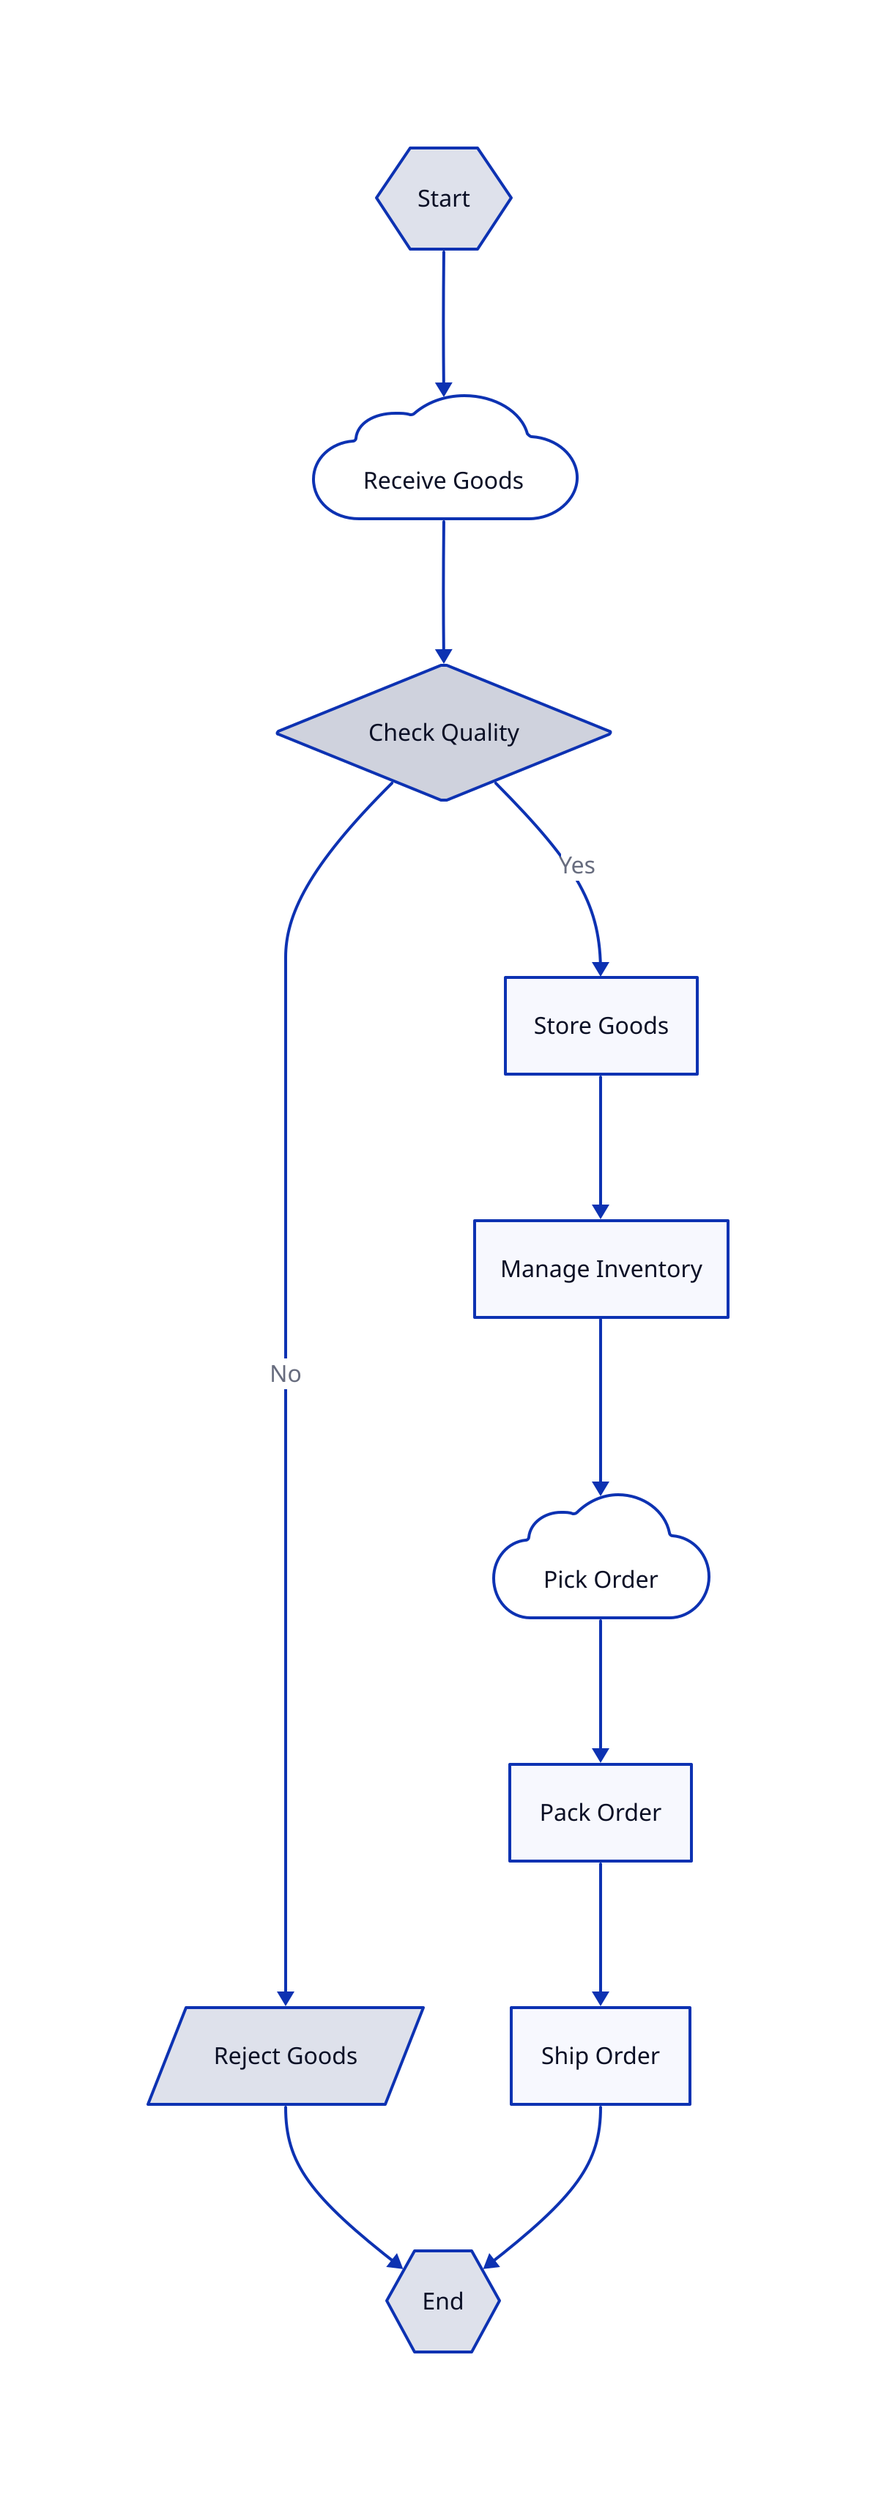direction: down

start: "Start" {shape: hexagon}
receive_goods: "Receive Goods" {shape: cloud}
check_quality: "Check Quality" {shape: diamond}
reject_goods: "Reject Goods" {shape: parallelogram}
store_goods: "Store Goods" {shape: rectangle}
manage_inventory: "Manage Inventory" {shape: rectangle}
pick_order: "Pick Order" {shape: cloud}
pack_order: "Pack Order" {shape: rectangle}
ship_order: "Ship Order" {shape: rectangle}
end: "End" {shape: hexagon}

start -> receive_goods
receive_goods -> check_quality
check_quality -> reject_goods: "No"
check_quality -> store_goods: "Yes"
reject_goods -> end
store_goods -> manage_inventory
manage_inventory -> pick_order
pick_order -> pack_order
pack_order -> ship_order
ship_order -> end